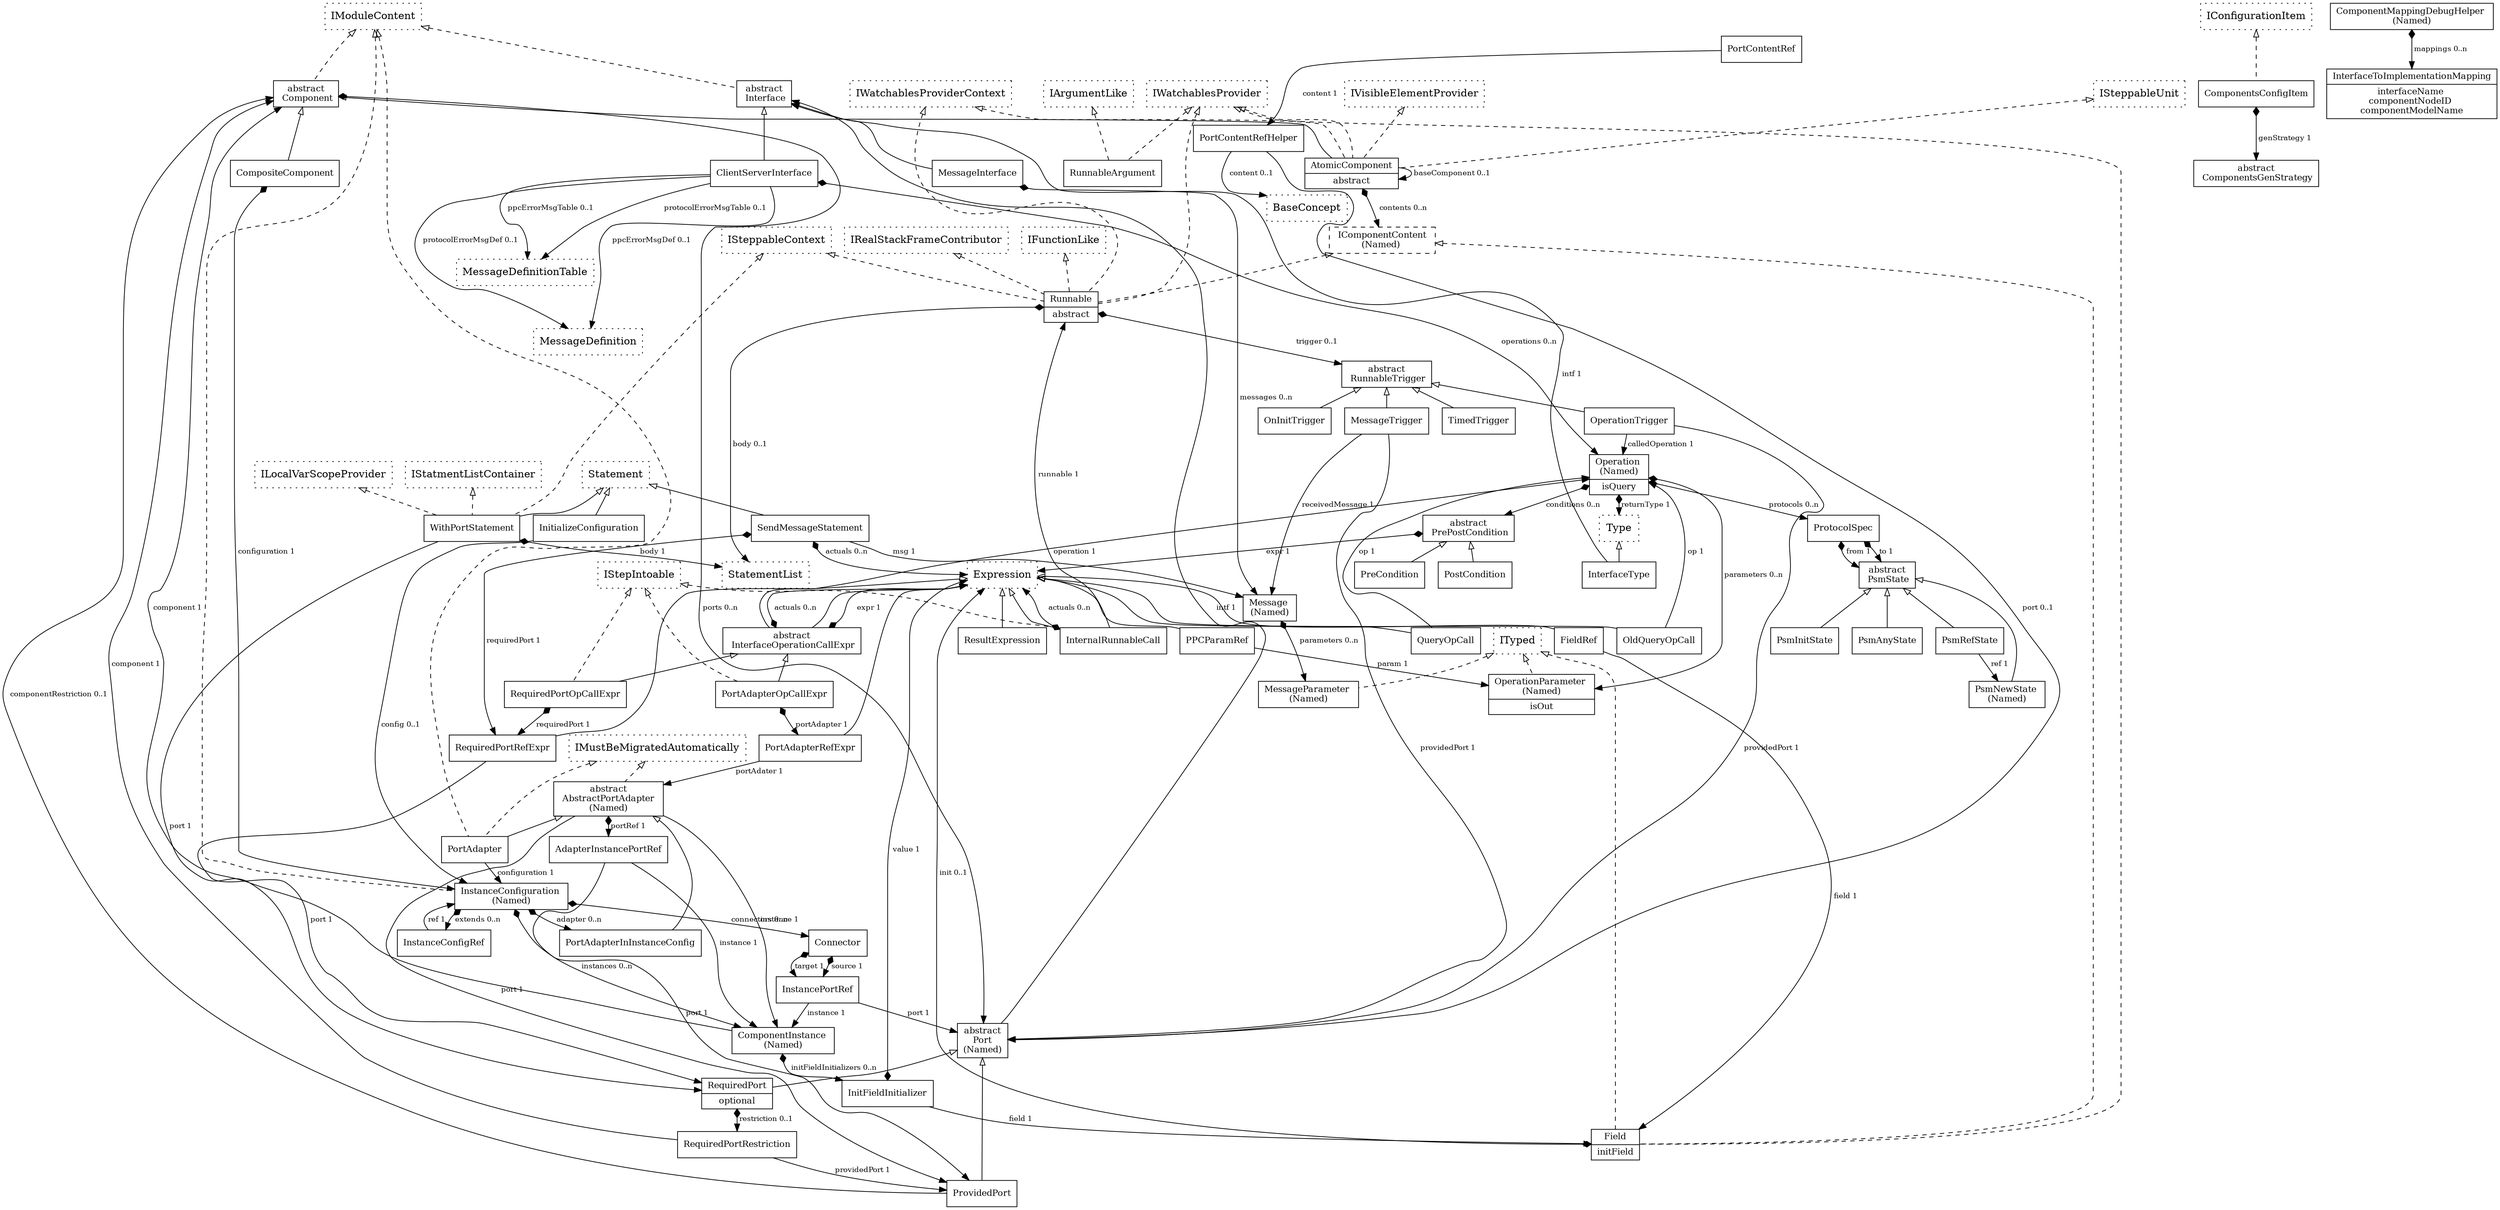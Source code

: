 digraph meta { node[shape=box style=dotted]  ranksep=0.1
Component [ fontsize=12.0 shape=record style=solid label= " { abstract\n Component } " ] ;
Interface [ fontsize=12.0 shape=record style=solid label= " { abstract\n Interface } " ] ;
ClientServerInterface [ fontsize=12.0 shape=record style=solid label= " { ClientServerInterface } " ] ;
MessageInterface [ fontsize=12.0 shape=record style=solid label= " { MessageInterface } " ] ;
Operation [ fontsize=12.0 shape=record style=solid label= " { Operation \n(Named) | isQuery } " ] ;
Message [ fontsize=12.0 shape=record style=solid label= " { Message \n(Named) } " ] ;
Port [ fontsize=12.0 shape=record style=solid label= " { abstract\n Port \n(Named) } " ] ;
ProvidedPort [ fontsize=12.0 shape=record style=solid label= " { ProvidedPort } " ] ;
RequiredPort [ fontsize=12.0 shape=record style=solid label= " { RequiredPort | optional } " ] ;
Runnable [ fontsize=12.0 shape=record style=solid label= " { Runnable | abstract } " ] ;
RunnableTrigger [ fontsize=12.0 shape=record style=solid label= " { abstract\n RunnableTrigger } " ] ;
MessageTrigger [ fontsize=12.0 shape=record style=solid label= " { MessageTrigger } " ] ;
OperationTrigger [ fontsize=12.0 shape=record style=solid label= " { OperationTrigger } " ] ;
TimedTrigger [ fontsize=12.0 shape=record style=solid label= " { TimedTrigger } " ] ;
AtomicComponent [ fontsize=12.0 shape=record style=solid label= " { AtomicComponent | abstract } " ] ;
CompositeComponent [ fontsize=12.0 shape=record style=solid label= " { CompositeComponent } " ] ;
ComponentInstance [ fontsize=12.0 shape=record style=solid label= " { ComponentInstance \n(Named) } " ] ;
Connector [ fontsize=12.0 shape=record style=solid label= " { Connector } " ] ;
InstancePortRef [ fontsize=12.0 shape=record style=solid label= " { InstancePortRef } " ] ;
InstanceConfiguration [ fontsize=12.0 shape=record style=solid label= " { InstanceConfiguration \n(Named) } " ] ;
MessageParameter [ fontsize=12.0 shape=record style=solid label= " { MessageParameter \n(Named) } " ] ;
OperationParameter [ fontsize=12.0 shape=record style=solid label= " { OperationParameter \n(Named) | isOut } " ] ;
PortAdapter [ fontsize=12.0 shape=record style=solid label= " { PortAdapter } " ] ;
RunnableArgument [ fontsize=12.0 shape=record style=solid label= " { RunnableArgument } " ] ;
PortAdapterRefExpr [ fontsize=12.0 shape=record style=solid label= " { PortAdapterRefExpr } " ] ;
InterfaceType [ fontsize=12.0 shape=record style=solid label= " { InterfaceType } " ] ;
InterfaceOperationCallExpr [ fontsize=12.0 shape=record style=solid label= " { abstract\n InterfaceOperationCallExpr } " ] ;
RequiredPortRefExpr [ fontsize=12.0 shape=record style=solid label= " { RequiredPortRefExpr } " ] ;
PortAdapterOpCallExpr [ fontsize=12.0 shape=record style=solid label= " { PortAdapterOpCallExpr } " ] ;
RequiredPortOpCallExpr [ fontsize=12.0 shape=record style=solid label= " { RequiredPortOpCallExpr } " ] ;
InitializeConfiguration [ fontsize=12.0 shape=record style=solid label= " { InitializeConfiguration } " ] ;
Field [ fontsize=12.0 shape=record style=solid label= " { Field | initField } " ] ;
FieldRef [ fontsize=12.0 shape=record style=solid label= " { FieldRef } " ] ;
WithPortStatement [ fontsize=12.0 shape=record style=solid label= " { WithPortStatement } " ] ;
InternalRunnableCall [ fontsize=12.0 shape=record style=solid label= " { InternalRunnableCall } " ] ;
SendMessageStatement [ fontsize=12.0 shape=record style=solid label= " { SendMessageStatement } " ] ;
PortContentRef [ fontsize=12.0 shape=record style=solid label= " { PortContentRef } " ] ;
PortContentRefHelper [ fontsize=12.0 shape=record style=solid label= " { PortContentRefHelper } " ] ;
RequiredPortRestriction [ fontsize=12.0 shape=record style=solid label= " { RequiredPortRestriction } " ] ;
OnInitTrigger [ fontsize=12.0 shape=record style=solid label= " { OnInitTrigger } " ] ;
PrePostCondition [ fontsize=12.0 shape=record style=solid label= " { abstract\n PrePostCondition } " ] ;
PreCondition [ fontsize=12.0 shape=record style=solid label= " { PreCondition } " ] ;
PPCParamRef [ fontsize=12.0 shape=record style=solid label= " { PPCParamRef } " ] ;
PostCondition [ fontsize=12.0 shape=record style=solid label= " { PostCondition } " ] ;
ResultExpression [ fontsize=12.0 shape=record style=solid label= " { ResultExpression } " ] ;
QueryOpCall [ fontsize=12.0 shape=record style=solid label= " { QueryOpCall } " ] ;
OldQueryOpCall [ fontsize=12.0 shape=record style=solid label= " { OldQueryOpCall } " ] ;
ProtocolSpec [ fontsize=12.0 shape=record style=solid label= " { ProtocolSpec } " ] ;
PsmState [ fontsize=12.0 shape=record style=solid label= " { abstract\n PsmState } " ] ;
PsmNewState [ fontsize=12.0 shape=record style=solid label= " { PsmNewState \n(Named) } " ] ;
PsmInitState [ fontsize=12.0 shape=record style=solid label= " { PsmInitState } " ] ;
PsmAnyState [ fontsize=12.0 shape=record style=solid label= " { PsmAnyState } " ] ;
PsmRefState [ fontsize=12.0 shape=record style=solid label= " { PsmRefState } " ] ;
InitFieldInitializer [ fontsize=12.0 shape=record style=solid label= " { InitFieldInitializer } " ] ;
InstanceConfigRef [ fontsize=12.0 shape=record style=solid label= " { InstanceConfigRef } " ] ;
AbstractPortAdapter [ fontsize=12.0 shape=record style=solid label= " { abstract\n AbstractPortAdapter \n(Named) } " ] ;
PortAdapterInInstanceConfig [ fontsize=12.0 shape=record style=solid label= " { PortAdapterInInstanceConfig } " ] ;
ComponentsConfigItem [ fontsize=12.0 shape=record style=solid label= " { ComponentsConfigItem } " ] ;
ComponentsGenStrategy [ fontsize=12.0 shape=record style=solid label= " { abstract\n ComponentsGenStrategy } " ] ;
ComponentMappingDebugHelper [ fontsize=12.0 shape=record style=solid label= " { ComponentMappingDebugHelper \n(Named) } " ] ;
InterfaceToImplementationMapping [ fontsize=12.0 shape=record style=solid label= " { InterfaceToImplementationMapping | interfaceName \ncomponentNodeID \ncomponentModelName } " ] ;
AdapterInstancePortRef [ fontsize=12.0 shape=record style=solid label= " { AdapterInstancePortRef } " ] ;
IComponentContent [ fontsize=12.0 shape=rectangle style=dashed label= " IComponentContent \n(Named) " ] ;
Interface -> ClientServerInterface [ dir=back weight=10.0 style=solid arrowtail = "empty" ]
Interface -> MessageInterface [ dir=back weight=10.0 style=solid arrowtail = "empty" ]
Port -> ProvidedPort [ dir=back weight=10.0 style=solid arrowtail = "empty" ]
Port -> RequiredPort [ dir=back weight=10.0 style=solid arrowtail = "empty" ]
RunnableTrigger -> MessageTrigger [ dir=back weight=10.0 style=solid arrowtail = "empty" ]
RunnableTrigger -> OperationTrigger [ dir=back weight=10.0 style=solid arrowtail = "empty" ]
RunnableTrigger -> TimedTrigger [ dir=back weight=10.0 style=solid arrowtail = "empty" ]
Component -> AtomicComponent [ dir=back weight=10.0 style=solid arrowtail = "empty" ]
Component -> CompositeComponent [ dir=back weight=10.0 style=solid arrowtail = "empty" ]
AbstractPortAdapter -> PortAdapter [ dir=back weight=10.0 style=solid arrowtail = "empty" ]
Expression -> PortAdapterRefExpr [ dir=back weight=10.0 style=solid arrowtail = "empty" ]
Type -> InterfaceType [ dir=back weight=10.0 style=solid arrowtail = "empty" ]
Expression -> InterfaceOperationCallExpr [ dir=back weight=10.0 style=solid arrowtail = "empty" ]
Expression -> RequiredPortRefExpr [ dir=back weight=10.0 style=solid arrowtail = "empty" ]
InterfaceOperationCallExpr -> PortAdapterOpCallExpr [ dir=back weight=10.0 style=solid arrowtail = "empty" ]
InterfaceOperationCallExpr -> RequiredPortOpCallExpr [ dir=back weight=10.0 style=solid arrowtail = "empty" ]
Statement -> InitializeConfiguration [ dir=back weight=10.0 style=solid arrowtail = "empty" ]
Expression -> FieldRef [ dir=back weight=10.0 style=solid arrowtail = "empty" ]
Statement -> WithPortStatement [ dir=back weight=10.0 style=solid arrowtail = "empty" ]
Expression -> InternalRunnableCall [ dir=back weight=10.0 style=solid arrowtail = "empty" ]
Statement -> SendMessageStatement [ dir=back weight=10.0 style=solid arrowtail = "empty" ]
RunnableTrigger -> OnInitTrigger [ dir=back weight=10.0 style=solid arrowtail = "empty" ]
PrePostCondition -> PreCondition [ dir=back weight=10.0 style=solid arrowtail = "empty" ]
Expression -> PPCParamRef [ dir=back weight=10.0 style=solid arrowtail = "empty" ]
PrePostCondition -> PostCondition [ dir=back weight=10.0 style=solid arrowtail = "empty" ]
Expression -> ResultExpression [ dir=back weight=10.0 style=solid arrowtail = "empty" ]
Expression -> QueryOpCall [ dir=back weight=10.0 style=solid arrowtail = "empty" ]
Expression -> OldQueryOpCall [ dir=back weight=10.0 style=solid arrowtail = "empty" ]
PsmState -> PsmNewState [ dir=back weight=10.0 style=solid arrowtail = "empty" ]
PsmState -> PsmInitState [ dir=back weight=10.0 style=solid arrowtail = "empty" ]
PsmState -> PsmAnyState [ dir=back weight=10.0 style=solid arrowtail = "empty" ]
PsmState -> PsmRefState [ dir=back weight=10.0 style=solid arrowtail = "empty" ]
AbstractPortAdapter -> PortAdapterInInstanceConfig [ dir=back weight=10.0 style=solid arrowtail = "empty" ]
IModuleContent -> Component [ dir=back weight=3.0 style=dashed arrowtail = "empty" ]
IModuleContent -> Interface [ dir=back weight=3.0 style=dashed arrowtail = "empty" ]
IComponentContent -> Runnable [ dir=back weight=3.0 style=dashed arrowtail = "empty" ]
IFunctionLike -> Runnable [ dir=back weight=3.0 style=dashed arrowtail = "empty" ]
IRealStackFrameContributor -> Runnable [ dir=back weight=3.0 style=dashed arrowtail = "empty" ]
ISteppableContext -> Runnable [ dir=back weight=3.0 style=dashed arrowtail = "empty" ]
IWatchablesProviderContext -> Runnable [ dir=back weight=3.0 style=dashed arrowtail = "empty" ]
IWatchablesProvider -> Runnable [ dir=back weight=3.0 style=dashed arrowtail = "empty" ]
IVisibleElementProvider -> AtomicComponent [ dir=back weight=3.0 style=dashed arrowtail = "empty" ]
ISteppableUnit -> AtomicComponent [ dir=back weight=3.0 style=dashed arrowtail = "empty" ]
IWatchablesProviderContext -> AtomicComponent [ dir=back weight=3.0 style=dashed arrowtail = "empty" ]
IWatchablesProvider -> AtomicComponent [ dir=back weight=3.0 style=dashed arrowtail = "empty" ]
IModuleContent -> InstanceConfiguration [ dir=back weight=3.0 style=dashed arrowtail = "empty" ]
ITyped -> MessageParameter [ dir=back weight=3.0 style=dashed arrowtail = "empty" ]
ITyped -> OperationParameter [ dir=back weight=3.0 style=dashed arrowtail = "empty" ]
IModuleContent -> PortAdapter [ dir=back weight=3.0 style=dashed arrowtail = "empty" ]
IMustBeMigratedAutomatically -> PortAdapter [ dir=back weight=3.0 style=dashed arrowtail = "empty" ]
IArgumentLike -> RunnableArgument [ dir=back weight=3.0 style=dashed arrowtail = "empty" ]
IWatchablesProvider -> RunnableArgument [ dir=back weight=3.0 style=dashed arrowtail = "empty" ]
IStepIntoable -> PortAdapterOpCallExpr [ dir=back weight=3.0 style=dashed arrowtail = "empty" ]
IStepIntoable -> RequiredPortOpCallExpr [ dir=back weight=3.0 style=dashed arrowtail = "empty" ]
IComponentContent -> Field [ dir=back weight=3.0 style=dashed arrowtail = "empty" ]
ITyped -> Field [ dir=back weight=3.0 style=dashed arrowtail = "empty" ]
IWatchablesProvider -> Field [ dir=back weight=3.0 style=dashed arrowtail = "empty" ]
IStatmentListContainer -> WithPortStatement [ dir=back weight=3.0 style=dashed arrowtail = "empty" ]
ILocalVarScopeProvider -> WithPortStatement [ dir=back weight=3.0 style=dashed arrowtail = "empty" ]
ISteppableContext -> WithPortStatement [ dir=back weight=3.0 style=dashed arrowtail = "empty" ]
IStepIntoable -> InternalRunnableCall [ dir=back weight=3.0 style=dashed arrowtail = "empty" ]
IMustBeMigratedAutomatically -> AbstractPortAdapter [ dir=back weight=3.0 style=dashed arrowtail = "empty" ]
IConfigurationItem -> ComponentsConfigItem [ dir=back weight=3.0 style=dashed arrowtail = "empty" ]
Component -> Port [ style=solid fontsize=10.0 dir="both" arrowhead = "normal" arrowtail = "diamond" weight=5.0 label=" ports 0..n" ]
ClientServerInterface -> Operation [ style=solid fontsize=10.0 dir="both" arrowhead = "normal" arrowtail = "diamond" weight=5.0 label=" operations 0..n" ]
MessageInterface -> Message [ style=solid fontsize=10.0 dir="both" arrowhead = "normal" arrowtail = "diamond" weight=5.0 label=" messages 0..n" ]
Operation -> Type [ style=solid fontsize=10.0 dir="both" arrowhead = "normal" arrowtail = "diamond" weight=5.0 label=" returnType 1" ]
Operation -> OperationParameter [ style=solid fontsize=10.0 dir="both" arrowhead = "normal" arrowtail = "diamond" weight=5.0 label=" parameters 0..n" ]
Operation -> PrePostCondition [ style=solid fontsize=10.0 dir="both" arrowhead = "normal" arrowtail = "diamond" weight=5.0 label=" conditions 0..n" ]
Operation -> ProtocolSpec [ style=solid fontsize=10.0 dir="both" arrowhead = "normal" arrowtail = "diamond" weight=5.0 label=" protocols 0..n" ]
Message -> MessageParameter [ style=solid fontsize=10.0 dir="both" arrowhead = "normal" arrowtail = "diamond" weight=5.0 label=" parameters 0..n" ]
RequiredPort -> RequiredPortRestriction [ style=solid fontsize=10.0 dir="both" arrowhead = "normal" arrowtail = "diamond" weight=5.0 label=" restriction 0..1" ]
Runnable -> RunnableTrigger [ style=solid fontsize=10.0 dir="both" arrowhead = "normal" arrowtail = "diamond" weight=5.0 label=" trigger 0..1" ]
Runnable -> StatementList [ style=solid fontsize=10.0 dir="both" arrowhead = "normal" arrowtail = "diamond" weight=5.0 label=" body 0..1" ]
AtomicComponent -> IComponentContent [ style=solid fontsize=10.0 dir="both" arrowhead = "normal" arrowtail = "diamond" weight=5.0 label=" contents 0..n" ]
CompositeComponent -> InstanceConfiguration [ style=solid fontsize=10.0 dir="both" arrowhead = "normal" arrowtail = "diamond" weight=5.0 label=" configuration 1" ]
ComponentInstance -> InitFieldInitializer [ style=solid fontsize=10.0 dir="both" arrowhead = "normal" arrowtail = "diamond" weight=5.0 label=" initFieldInitializers 0..n" ]
Connector -> InstancePortRef [ style=solid fontsize=10.0 dir="both" arrowhead = "normal" arrowtail = "diamond" weight=5.0 label=" source 1" ]
Connector -> InstancePortRef [ style=solid fontsize=10.0 dir="both" arrowhead = "normal" arrowtail = "diamond" weight=5.0 label=" target 1" ]
InstanceConfiguration -> ComponentInstance [ style=solid fontsize=10.0 dir="both" arrowhead = "normal" arrowtail = "diamond" weight=5.0 label=" instances 0..n" ]
InstanceConfiguration -> Connector [ style=solid fontsize=10.0 dir="both" arrowhead = "normal" arrowtail = "diamond" weight=5.0 label=" connectors 0..n" ]
InstanceConfiguration -> InstanceConfigRef [ style=solid fontsize=10.0 dir="both" arrowhead = "normal" arrowtail = "diamond" weight=5.0 label=" extends 0..n" ]
InstanceConfiguration -> PortAdapterInInstanceConfig [ style=solid fontsize=10.0 dir="both" arrowhead = "normal" arrowtail = "diamond" weight=5.0 label=" adapter 0..n" ]
InterfaceOperationCallExpr -> Expression [ style=solid fontsize=10.0 dir="both" arrowhead = "normal" arrowtail = "diamond" weight=5.0 label=" expr 1" ]
InterfaceOperationCallExpr -> Expression [ style=solid fontsize=10.0 dir="both" arrowhead = "normal" arrowtail = "diamond" weight=5.0 label=" actuals 0..n" ]
PortAdapterOpCallExpr -> PortAdapterRefExpr [ style=solid fontsize=10.0 dir="both" arrowhead = "normal" arrowtail = "diamond" weight=5.0 label=" portAdapter 1" ]
RequiredPortOpCallExpr -> RequiredPortRefExpr [ style=solid fontsize=10.0 dir="both" arrowhead = "normal" arrowtail = "diamond" weight=5.0 label=" requiredPort 1" ]
Field -> Expression [ style=solid fontsize=10.0 dir="both" arrowhead = "normal" arrowtail = "diamond" weight=5.0 label=" init 0..1" ]
WithPortStatement -> StatementList [ style=solid fontsize=10.0 dir="both" arrowhead = "normal" arrowtail = "diamond" weight=5.0 label=" body 1" ]
InternalRunnableCall -> Expression [ style=solid fontsize=10.0 dir="both" arrowhead = "normal" arrowtail = "diamond" weight=5.0 label=" actuals 0..n" ]
SendMessageStatement -> Expression [ style=solid fontsize=10.0 dir="both" arrowhead = "normal" arrowtail = "diamond" weight=5.0 label=" actuals 0..n" ]
SendMessageStatement -> RequiredPortRefExpr [ style=solid fontsize=10.0 dir="both" arrowhead = "normal" arrowtail = "diamond" weight=5.0 label=" requiredPort 1" ]
PrePostCondition -> Expression [ style=solid fontsize=10.0 dir="both" arrowhead = "normal" arrowtail = "diamond" weight=5.0 label=" expr 1" ]
ProtocolSpec -> PsmState [ style=solid fontsize=10.0 dir="both" arrowhead = "normal" arrowtail = "diamond" weight=5.0 label=" from 1" ]
ProtocolSpec -> PsmState [ style=solid fontsize=10.0 dir="both" arrowhead = "normal" arrowtail = "diamond" weight=5.0 label=" to 1" ]
InitFieldInitializer -> Expression [ style=solid fontsize=10.0 dir="both" arrowhead = "normal" arrowtail = "diamond" weight=5.0 label=" value 1" ]
AbstractPortAdapter -> AdapterInstancePortRef [ style=solid fontsize=10.0 dir="both" arrowhead = "normal" arrowtail = "diamond" weight=5.0 label=" portRef 1" ]
ComponentsConfigItem -> ComponentsGenStrategy [ style=solid fontsize=10.0 dir="both" arrowhead = "normal" arrowtail = "diamond" weight=5.0 label=" genStrategy 1" ]
ComponentMappingDebugHelper -> InterfaceToImplementationMapping [ style=solid fontsize=10.0 dir="both" arrowhead = "normal" arrowtail = "diamond" weight=5.0 label=" mappings 0..n" ]

ClientServerInterface -> MessageDefinitionTable [ style=solid fontsize=10.0 arrowhead = "normal" weight=0.5 label=" protocolErrorMsgTable 0..1" ]
ClientServerInterface -> MessageDefinition [ style=solid fontsize=10.0 arrowhead = "normal" weight=0.5 label=" protocolErrorMsgDef 0..1" ]
ClientServerInterface -> MessageDefinitionTable [ style=solid fontsize=10.0 arrowhead = "normal" weight=0.5 label=" ppcErrorMsgTable 0..1" ]
ClientServerInterface -> MessageDefinition [ style=solid fontsize=10.0 arrowhead = "normal" weight=0.5 label=" ppcErrorMsgDef 0..1" ]
Port -> Interface [ style=solid fontsize=10.0 arrowhead = "normal" weight=0.5 label=" intf 1" ]
ProvidedPort -> Component [ style=solid fontsize=10.0 arrowhead = "normal" weight=0.5 label=" componentRestriction 0..1" ]
MessageTrigger -> Port [ style=solid fontsize=10.0 arrowhead = "normal" weight=0.5 label=" providedPort 1" ]
MessageTrigger -> Message [ style=solid fontsize=10.0 arrowhead = "normal" weight=0.5 label=" receivedMessage 1" ]
OperationTrigger -> Port [ style=solid fontsize=10.0 arrowhead = "normal" weight=0.5 label=" providedPort 1" ]
OperationTrigger -> Operation [ style=solid fontsize=10.0 arrowhead = "normal" weight=0.5 label=" calledOperation 1" ]
AtomicComponent -> AtomicComponent [ style=solid fontsize=10.0 arrowhead = "normal" weight=0.5 label=" baseComponent 0..1" ]
ComponentInstance -> Component [ style=solid fontsize=10.0 arrowhead = "normal" weight=0.5 label=" component 1" ]
InstancePortRef -> ComponentInstance [ style=solid fontsize=10.0 arrowhead = "normal" weight=0.5 label=" instance 1" ]
InstancePortRef -> Port [ style=solid fontsize=10.0 arrowhead = "normal" weight=0.5 label=" port 1" ]
PortAdapter -> InstanceConfiguration [ style=solid fontsize=10.0 arrowhead = "normal" weight=0.5 label=" configuration 1" ]
PortAdapterRefExpr -> AbstractPortAdapter [ style=solid fontsize=10.0 arrowhead = "normal" weight=0.5 label=" portAdater 1" ]
InterfaceType -> Interface [ style=solid fontsize=10.0 arrowhead = "normal" weight=0.5 label=" intf 1" ]
InterfaceOperationCallExpr -> Operation [ style=solid fontsize=10.0 arrowhead = "normal" weight=0.5 label=" operation 1" ]
RequiredPortRefExpr -> RequiredPort [ style=solid fontsize=10.0 arrowhead = "normal" weight=0.5 label=" port 1" ]
InitializeConfiguration -> InstanceConfiguration [ style=solid fontsize=10.0 arrowhead = "normal" weight=0.5 label=" config 0..1" ]
FieldRef -> Field [ style=solid fontsize=10.0 arrowhead = "normal" weight=0.5 label=" field 1" ]
WithPortStatement -> RequiredPort [ style=solid fontsize=10.0 arrowhead = "normal" weight=0.5 label=" port 1" ]
InternalRunnableCall -> Runnable [ style=solid fontsize=10.0 arrowhead = "normal" weight=0.5 label=" runnable 1" ]
SendMessageStatement -> Message [ style=solid fontsize=10.0 arrowhead = "normal" weight=0.5 label=" msg 1" ]
PortContentRef -> PortContentRefHelper [ style=solid fontsize=10.0 arrowhead = "normal" weight=0.5 label=" content 1" ]
PortContentRefHelper -> Port [ style=solid fontsize=10.0 arrowhead = "normal" weight=0.5 label=" port 0..1" ]
PortContentRefHelper -> BaseConcept [ style=solid fontsize=10.0 arrowhead = "normal" weight=0.5 label=" content 0..1" ]
RequiredPortRestriction -> Component [ style=solid fontsize=10.0 arrowhead = "normal" weight=0.5 label=" component 1" ]
RequiredPortRestriction -> ProvidedPort [ style=solid fontsize=10.0 arrowhead = "normal" weight=0.5 label=" providedPort 1" ]
PPCParamRef -> OperationParameter [ style=solid fontsize=10.0 arrowhead = "normal" weight=0.5 label=" param 1" ]
QueryOpCall -> Operation [ style=solid fontsize=10.0 arrowhead = "normal" weight=0.5 label=" op 1" ]
OldQueryOpCall -> Operation [ style=solid fontsize=10.0 arrowhead = "normal" weight=0.5 label=" op 1" ]
PsmRefState -> PsmNewState [ style=solid fontsize=10.0 arrowhead = "normal" weight=0.5 label=" ref 1" ]
InitFieldInitializer -> Field [ style=solid fontsize=10.0 arrowhead = "normal" weight=0.5 label=" field 1" ]
InstanceConfigRef -> InstanceConfiguration [ style=solid fontsize=10.0 arrowhead = "normal" weight=0.5 label=" ref 1" ]
AbstractPortAdapter -> ComponentInstance [ style=solid fontsize=10.0 arrowhead = "normal" weight=0.5 label=" instance 1" ]
AbstractPortAdapter -> ProvidedPort [ style=solid fontsize=10.0 arrowhead = "normal" weight=0.5 label=" port 1" ]
AdapterInstancePortRef -> ComponentInstance [ style=solid fontsize=10.0 arrowhead = "normal" weight=0.5 label=" instance 1" ]
AdapterInstancePortRef -> ProvidedPort [ style=solid fontsize=10.0 arrowhead = "normal" weight=0.5 label=" port 1" ]
{ rank= same Interface Component }

}
